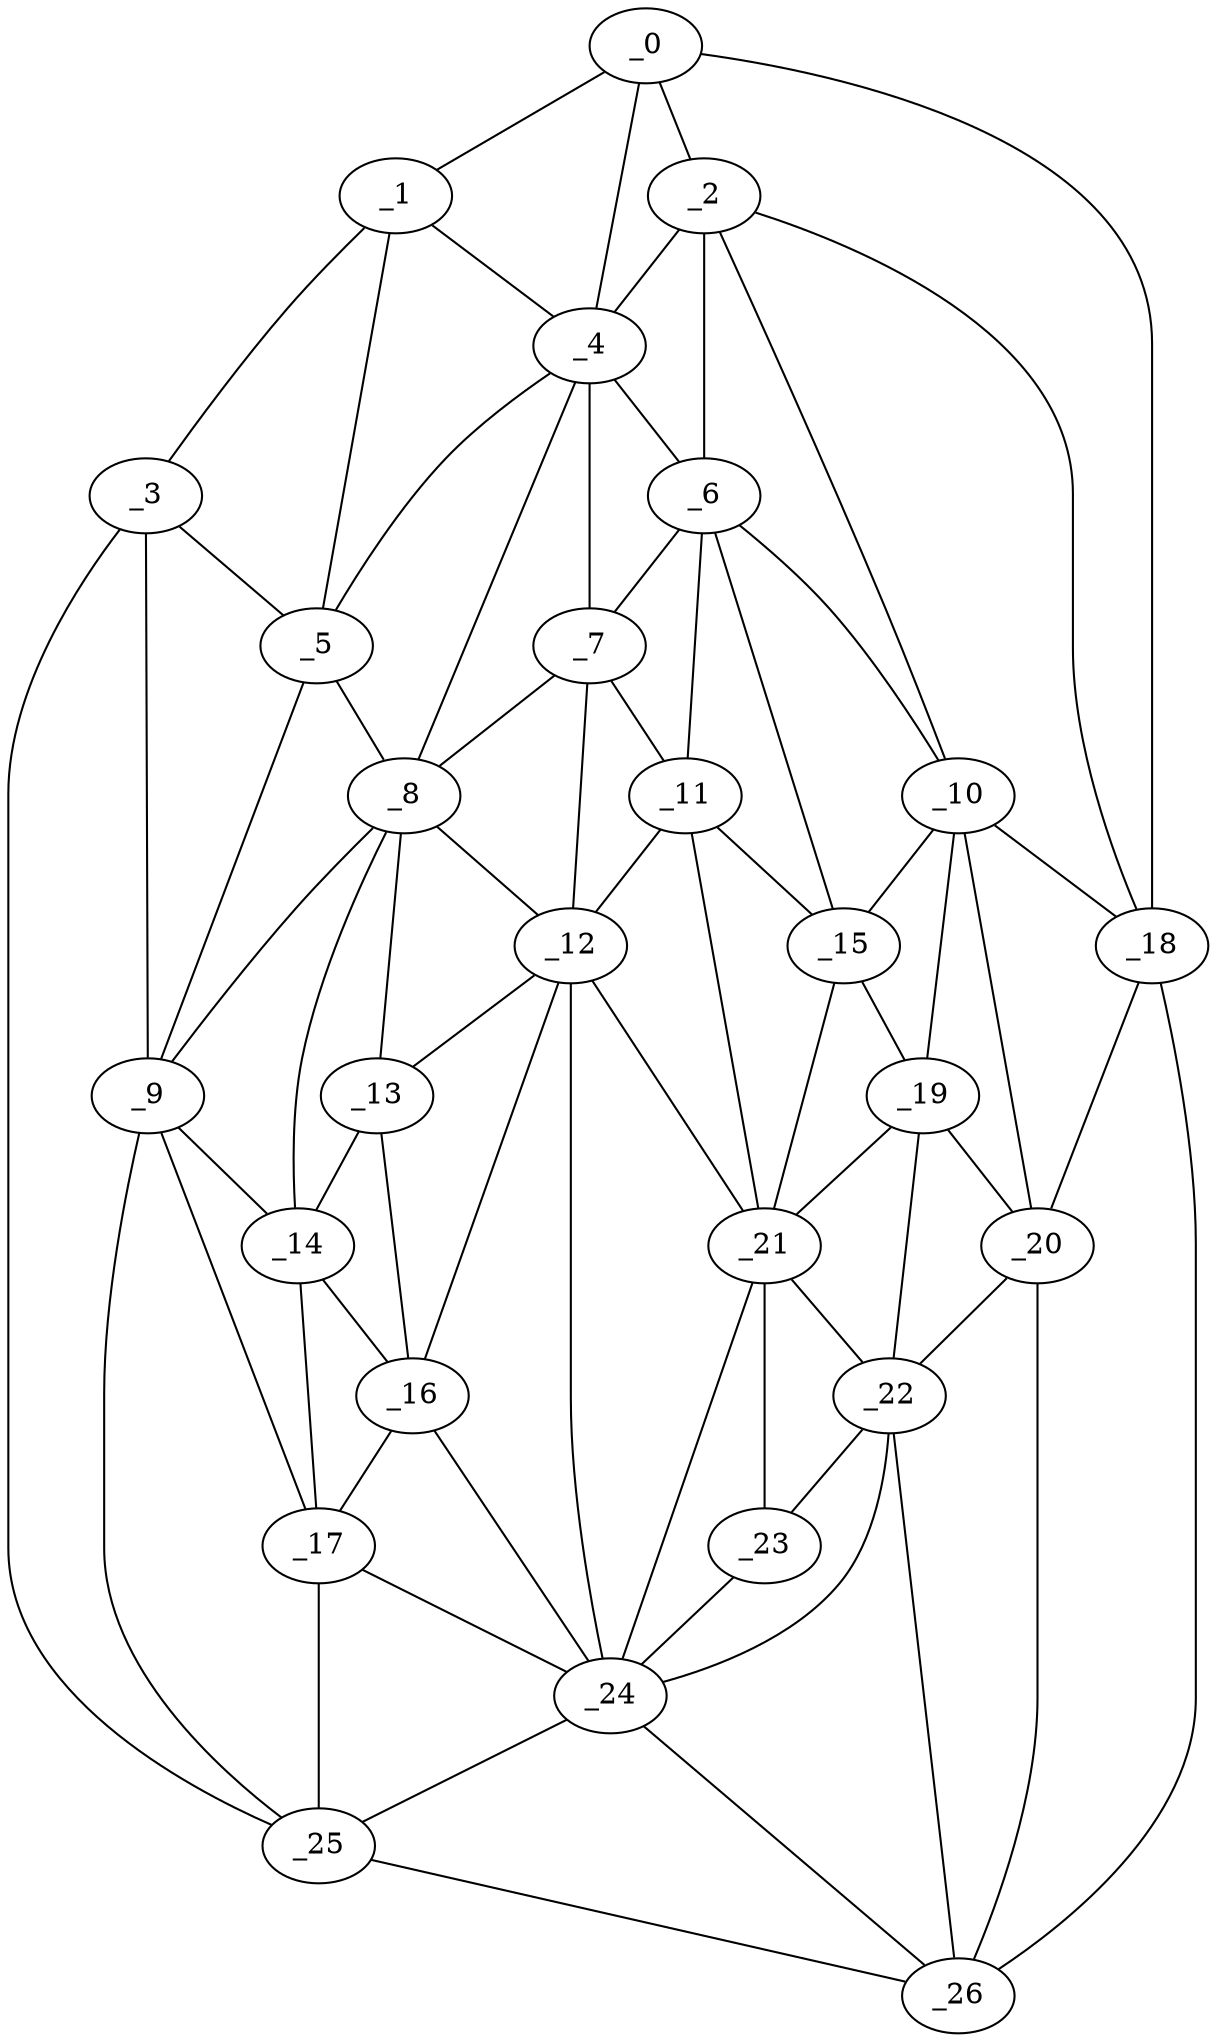 graph "obj65__310.gxl" {
	_0	 [x=27,
		y=25];
	_1	 [x=34,
		y=121];
	_0 -- _1	 [valence=1];
	_2	 [x=44,
		y=31];
	_0 -- _2	 [valence=2];
	_4	 [x=56,
		y=71];
	_0 -- _4	 [valence=1];
	_18	 [x=83,
		y=2];
	_0 -- _18	 [valence=1];
	_3	 [x=52,
		y=125];
	_1 -- _3	 [valence=1];
	_1 -- _4	 [valence=2];
	_5	 [x=56,
		y=113];
	_1 -- _5	 [valence=1];
	_2 -- _4	 [valence=2];
	_6	 [x=61,
		y=65];
	_2 -- _6	 [valence=2];
	_10	 [x=68,
		y=45];
	_2 -- _10	 [valence=1];
	_2 -- _18	 [valence=2];
	_3 -- _5	 [valence=2];
	_9	 [x=65,
		y=111];
	_3 -- _9	 [valence=1];
	_25	 [x=100,
		y=103];
	_3 -- _25	 [valence=1];
	_4 -- _5	 [valence=2];
	_4 -- _6	 [valence=1];
	_7	 [x=62,
		y=77];
	_4 -- _7	 [valence=2];
	_8	 [x=64,
		y=82];
	_4 -- _8	 [valence=1];
	_5 -- _8	 [valence=2];
	_5 -- _9	 [valence=2];
	_6 -- _7	 [valence=1];
	_6 -- _10	 [valence=1];
	_11	 [x=74,
		y=72];
	_6 -- _11	 [valence=2];
	_15	 [x=76,
		y=60];
	_6 -- _15	 [valence=1];
	_7 -- _8	 [valence=2];
	_7 -- _11	 [valence=2];
	_12	 [x=74,
		y=78];
	_7 -- _12	 [valence=2];
	_8 -- _9	 [valence=1];
	_8 -- _12	 [valence=2];
	_13	 [x=74,
		y=85];
	_8 -- _13	 [valence=2];
	_14	 [x=75,
		y=93];
	_8 -- _14	 [valence=1];
	_9 -- _14	 [valence=2];
	_17	 [x=80,
		y=99];
	_9 -- _17	 [valence=2];
	_9 -- _25	 [valence=2];
	_10 -- _15	 [valence=2];
	_10 -- _18	 [valence=2];
	_19	 [x=85,
		y=55];
	_10 -- _19	 [valence=1];
	_20	 [x=86,
		y=41];
	_10 -- _20	 [valence=1];
	_11 -- _12	 [valence=2];
	_11 -- _15	 [valence=1];
	_21	 [x=89,
		y=66];
	_11 -- _21	 [valence=2];
	_12 -- _13	 [valence=1];
	_16	 [x=79,
		y=90];
	_12 -- _16	 [valence=2];
	_12 -- _21	 [valence=2];
	_24	 [x=99,
		y=83];
	_12 -- _24	 [valence=2];
	_13 -- _14	 [valence=2];
	_13 -- _16	 [valence=1];
	_14 -- _16	 [valence=2];
	_14 -- _17	 [valence=2];
	_15 -- _19	 [valence=1];
	_15 -- _21	 [valence=2];
	_16 -- _17	 [valence=2];
	_16 -- _24	 [valence=2];
	_17 -- _24	 [valence=2];
	_17 -- _25	 [valence=1];
	_18 -- _20	 [valence=2];
	_26	 [x=103,
		y=7];
	_18 -- _26	 [valence=1];
	_19 -- _20	 [valence=2];
	_19 -- _21	 [valence=2];
	_22	 [x=98,
		y=52];
	_19 -- _22	 [valence=1];
	_20 -- _22	 [valence=2];
	_20 -- _26	 [valence=2];
	_21 -- _22	 [valence=2];
	_23	 [x=98,
		y=70];
	_21 -- _23	 [valence=1];
	_21 -- _24	 [valence=2];
	_22 -- _23	 [valence=2];
	_22 -- _24	 [valence=1];
	_22 -- _26	 [valence=2];
	_23 -- _24	 [valence=2];
	_24 -- _25	 [valence=1];
	_24 -- _26	 [valence=2];
	_25 -- _26	 [valence=1];
}

